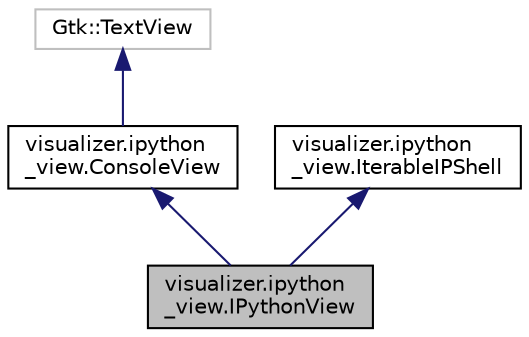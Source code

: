 digraph "visualizer.ipython_view.IPythonView"
{
 // LATEX_PDF_SIZE
  edge [fontname="Helvetica",fontsize="10",labelfontname="Helvetica",labelfontsize="10"];
  node [fontname="Helvetica",fontsize="10",shape=record];
  Node1 [label="visualizer.ipython\l_view.IPythonView",height=0.2,width=0.4,color="black", fillcolor="grey75", style="filled", fontcolor="black",tooltip="IPythonView class."];
  Node2 -> Node1 [dir="back",color="midnightblue",fontsize="10",style="solid",fontname="Helvetica"];
  Node2 [label="visualizer.ipython\l_view.ConsoleView",height=0.2,width=0.4,color="black", fillcolor="white", style="filled",URL="$classvisualizer_1_1ipython__view_1_1_console_view.html",tooltip="ConsoleView class."];
  Node3 -> Node2 [dir="back",color="midnightblue",fontsize="10",style="solid",fontname="Helvetica"];
  Node3 [label="Gtk::TextView",height=0.2,width=0.4,color="grey75", fillcolor="white", style="filled",tooltip=" "];
  Node4 -> Node1 [dir="back",color="midnightblue",fontsize="10",style="solid",fontname="Helvetica"];
  Node4 [label="visualizer.ipython\l_view.IterableIPShell",height=0.2,width=0.4,color="black", fillcolor="white", style="filled",URL="$classvisualizer_1_1ipython__view_1_1_iterable_i_p_shell.html",tooltip="IterableIPShell class."];
}
